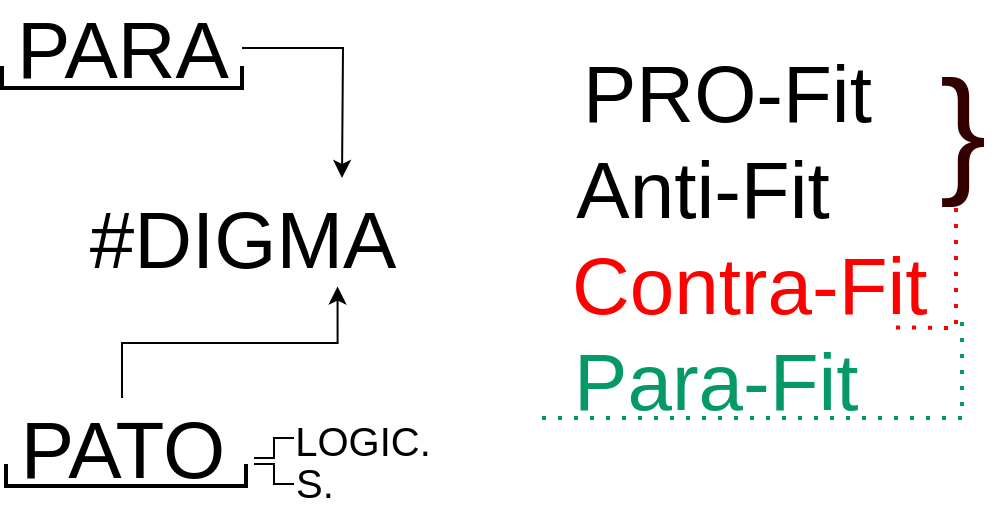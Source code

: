 <mxfile version="17.4.5" type="github">
  <diagram id="erMgkz2ZATlxNSeNT2g7" name="Page-1">
    <mxGraphModel dx="560" dy="560" grid="1" gridSize="10" guides="1" tooltips="1" connect="1" arrows="1" fold="1" page="1" pageScale="1" pageWidth="850" pageHeight="1100" math="0" shadow="0">
      <root>
        <mxCell id="0" />
        <mxCell id="1" parent="0" />
        <mxCell id="MMb0wqJquSEBuEakPOYB-6" style="edgeStyle=orthogonalEdgeStyle;rounded=0;orthogonalLoop=1;jettySize=auto;html=1;fontSize=40;" edge="1" parent="1" source="MMb0wqJquSEBuEakPOYB-1">
          <mxGeometry relative="1" as="geometry">
            <mxPoint x="240" y="330" as="targetPoint" />
          </mxGeometry>
        </mxCell>
        <mxCell id="MMb0wqJquSEBuEakPOYB-1" value="&lt;font style=&quot;font-size: 40px&quot;&gt;PARA&lt;/font&gt;" style="text;html=1;align=center;verticalAlign=middle;resizable=0;points=[];autosize=1;strokeColor=none;fillColor=none;" vertex="1" parent="1">
          <mxGeometry x="70" y="250" width="120" height="30" as="geometry" />
        </mxCell>
        <mxCell id="MMb0wqJquSEBuEakPOYB-2" value="#DIGMA" style="text;html=1;align=center;verticalAlign=middle;resizable=0;points=[];autosize=1;strokeColor=none;fillColor=none;fontSize=40;" vertex="1" parent="1">
          <mxGeometry x="105" y="335" width="170" height="50" as="geometry" />
        </mxCell>
        <mxCell id="MMb0wqJquSEBuEakPOYB-7" style="edgeStyle=orthogonalEdgeStyle;rounded=0;orthogonalLoop=1;jettySize=auto;html=1;entryX=0.781;entryY=0.985;entryDx=0;entryDy=0;entryPerimeter=0;fontSize=40;" edge="1" parent="1" source="MMb0wqJquSEBuEakPOYB-3" target="MMb0wqJquSEBuEakPOYB-2">
          <mxGeometry relative="1" as="geometry" />
        </mxCell>
        <mxCell id="MMb0wqJquSEBuEakPOYB-3" value="PATO" style="text;html=1;align=center;verticalAlign=middle;resizable=0;points=[];autosize=1;strokeColor=none;fillColor=none;fontSize=40;" vertex="1" parent="1">
          <mxGeometry x="70" y="440" width="120" height="50" as="geometry" />
        </mxCell>
        <mxCell id="MMb0wqJquSEBuEakPOYB-4" value="" style="shape=partialRectangle;whiteSpace=wrap;html=1;bottom=1;right=1;left=1;top=0;fillColor=none;routingCenterX=-0.5;fontSize=40;strokeWidth=2;" vertex="1" parent="1">
          <mxGeometry x="70" y="275" width="120" height="10" as="geometry" />
        </mxCell>
        <mxCell id="MMb0wqJquSEBuEakPOYB-5" value="" style="shape=partialRectangle;whiteSpace=wrap;html=1;bottom=1;right=1;left=1;top=0;fillColor=none;routingCenterX=-0.5;fontSize=40;strokeWidth=2;" vertex="1" parent="1">
          <mxGeometry x="72" y="474" width="120" height="10" as="geometry" />
        </mxCell>
        <mxCell id="MMb0wqJquSEBuEakPOYB-9" value="&lt;font style=&quot;font-size: 20px&quot;&gt;LOGIC.&lt;/font&gt;" style="text;html=1;align=center;verticalAlign=middle;resizable=0;points=[];autosize=1;strokeColor=none;fillColor=none;fontSize=40;" vertex="1" parent="1">
          <mxGeometry x="210" y="424" width="80" height="60" as="geometry" />
        </mxCell>
        <mxCell id="MMb0wqJquSEBuEakPOYB-10" value="S." style="text;html=1;align=center;verticalAlign=middle;resizable=0;points=[];autosize=1;strokeColor=none;fillColor=none;fontSize=20;" vertex="1" parent="1">
          <mxGeometry x="211" y="467" width="30" height="30" as="geometry" />
        </mxCell>
        <mxCell id="MMb0wqJquSEBuEakPOYB-12" value="" style="endArrow=none;html=1;rounded=0;fontSize=20;" edge="1" parent="1">
          <mxGeometry width="50" height="50" relative="1" as="geometry">
            <mxPoint x="196" y="470" as="sourcePoint" />
            <mxPoint x="216" y="460" as="targetPoint" />
            <Array as="points">
              <mxPoint x="206" y="470" />
              <mxPoint x="206" y="460" />
            </Array>
          </mxGeometry>
        </mxCell>
        <mxCell id="MMb0wqJquSEBuEakPOYB-13" value="" style="endArrow=none;html=1;rounded=0;fontSize=20;" edge="1" parent="1">
          <mxGeometry width="50" height="50" relative="1" as="geometry">
            <mxPoint x="196" y="473" as="sourcePoint" />
            <mxPoint x="216" y="483" as="targetPoint" />
            <Array as="points">
              <mxPoint x="206" y="473" />
              <mxPoint x="206" y="483" />
            </Array>
          </mxGeometry>
        </mxCell>
        <mxCell id="MMb0wqJquSEBuEakPOYB-14" value="&lt;font style=&quot;font-size: 40px&quot;&gt;&amp;nbsp; &amp;nbsp; PRO-Fit&lt;br&gt;&amp;nbsp; Anti-Fit&lt;br&gt;&amp;nbsp; &amp;nbsp; &amp;nbsp; &lt;font color=&quot;#ff0000&quot; style=&quot;font-size: 40px&quot;&gt;Contra-Fit&lt;/font&gt;&lt;br&gt;&amp;nbsp; &lt;font color=&quot;#069968&quot; style=&quot;font-size: 40px&quot;&gt;&amp;nbsp;Para-Fit&lt;/font&gt;&lt;/font&gt;" style="text;html=1;align=center;verticalAlign=middle;resizable=0;points=[];autosize=1;strokeColor=none;fillColor=none;fontSize=20;" vertex="1" parent="1">
          <mxGeometry x="280" y="294" width="260" height="130" as="geometry" />
        </mxCell>
        <mxCell id="MMb0wqJquSEBuEakPOYB-15" value="&lt;font color=&quot;#330000&quot; style=&quot;font-size: 70px&quot;&gt;}&lt;/font&gt;" style="text;html=1;align=center;verticalAlign=middle;resizable=0;points=[];autosize=1;strokeColor=none;fillColor=none;fontSize=40;fontColor=#069968;" vertex="1" parent="1">
          <mxGeometry x="530" y="275" width="40" height="60" as="geometry" />
        </mxCell>
        <mxCell id="MMb0wqJquSEBuEakPOYB-16" value="" style="endArrow=none;dashed=1;html=1;dashPattern=1 3;strokeWidth=2;rounded=0;fontSize=70;fontColor=#330000;exitX=1;exitY=0.813;exitDx=0;exitDy=0;exitPerimeter=0;strokeColor=#FF0000;" edge="1" parent="1">
          <mxGeometry width="50" height="50" relative="1" as="geometry">
            <mxPoint x="517" y="404.69" as="sourcePoint" />
            <mxPoint x="547" y="345" as="targetPoint" />
            <Array as="points">
              <mxPoint x="547" y="405" />
            </Array>
          </mxGeometry>
        </mxCell>
        <mxCell id="MMb0wqJquSEBuEakPOYB-17" value="" style="endArrow=none;dashed=1;html=1;dashPattern=1 3;strokeWidth=2;rounded=0;fontSize=70;fontColor=#330000;strokeColor=#069968;" edge="1" parent="1">
          <mxGeometry width="50" height="50" relative="1" as="geometry">
            <mxPoint x="340" y="450" as="sourcePoint" />
            <mxPoint x="550" y="400" as="targetPoint" />
            <Array as="points">
              <mxPoint x="550" y="450" />
            </Array>
          </mxGeometry>
        </mxCell>
      </root>
    </mxGraphModel>
  </diagram>
</mxfile>
